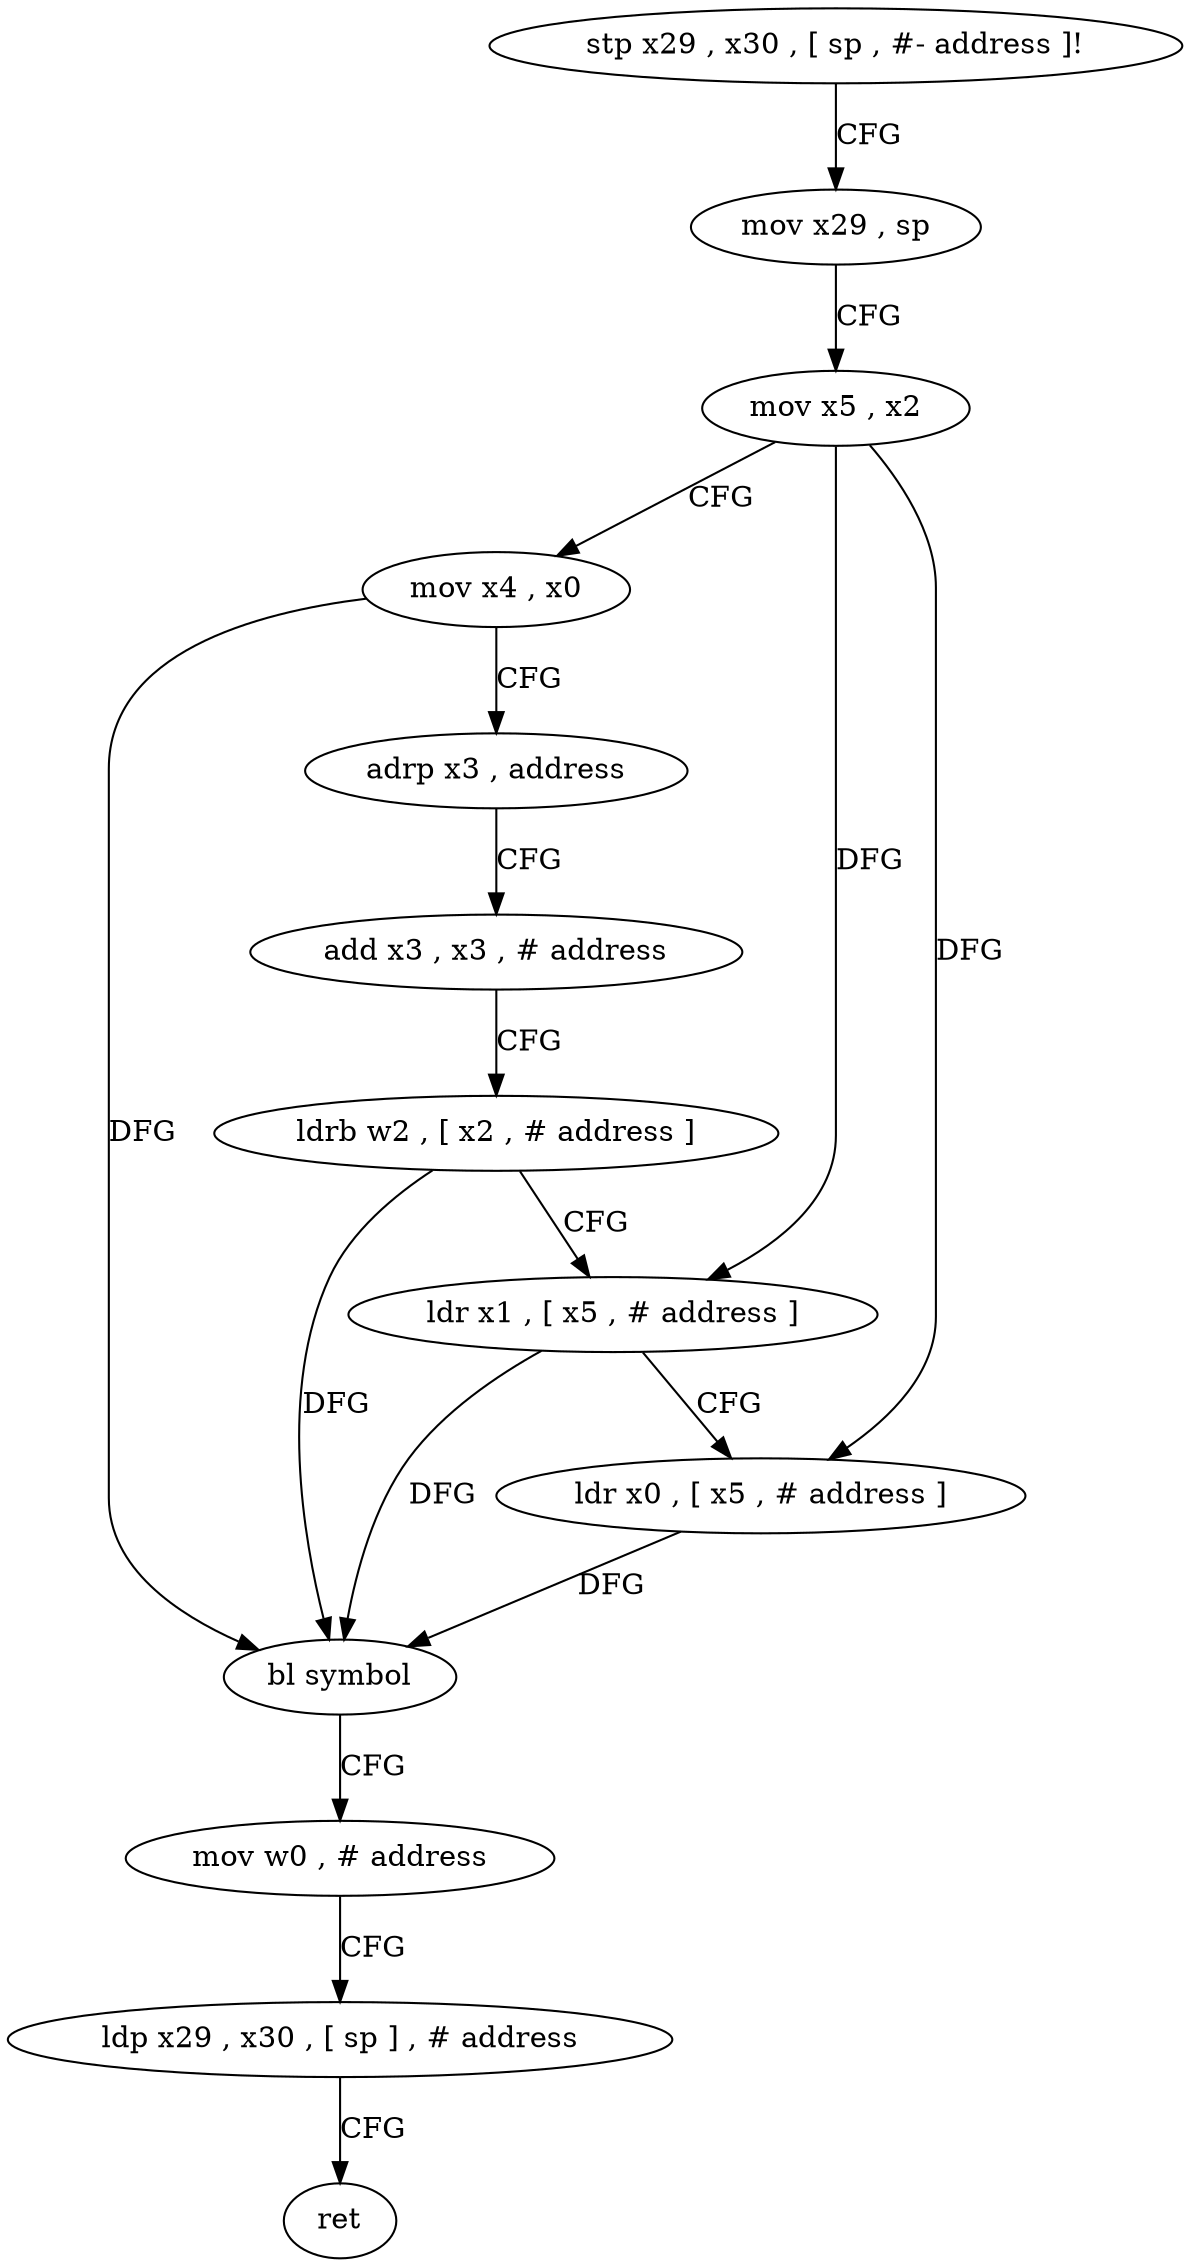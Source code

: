digraph "func" {
"4214804" [label = "stp x29 , x30 , [ sp , #- address ]!" ]
"4214808" [label = "mov x29 , sp" ]
"4214812" [label = "mov x5 , x2" ]
"4214816" [label = "mov x4 , x0" ]
"4214820" [label = "adrp x3 , address" ]
"4214824" [label = "add x3 , x3 , # address" ]
"4214828" [label = "ldrb w2 , [ x2 , # address ]" ]
"4214832" [label = "ldr x1 , [ x5 , # address ]" ]
"4214836" [label = "ldr x0 , [ x5 , # address ]" ]
"4214840" [label = "bl symbol" ]
"4214844" [label = "mov w0 , # address" ]
"4214848" [label = "ldp x29 , x30 , [ sp ] , # address" ]
"4214852" [label = "ret" ]
"4214804" -> "4214808" [ label = "CFG" ]
"4214808" -> "4214812" [ label = "CFG" ]
"4214812" -> "4214816" [ label = "CFG" ]
"4214812" -> "4214832" [ label = "DFG" ]
"4214812" -> "4214836" [ label = "DFG" ]
"4214816" -> "4214820" [ label = "CFG" ]
"4214816" -> "4214840" [ label = "DFG" ]
"4214820" -> "4214824" [ label = "CFG" ]
"4214824" -> "4214828" [ label = "CFG" ]
"4214828" -> "4214832" [ label = "CFG" ]
"4214828" -> "4214840" [ label = "DFG" ]
"4214832" -> "4214836" [ label = "CFG" ]
"4214832" -> "4214840" [ label = "DFG" ]
"4214836" -> "4214840" [ label = "DFG" ]
"4214840" -> "4214844" [ label = "CFG" ]
"4214844" -> "4214848" [ label = "CFG" ]
"4214848" -> "4214852" [ label = "CFG" ]
}
